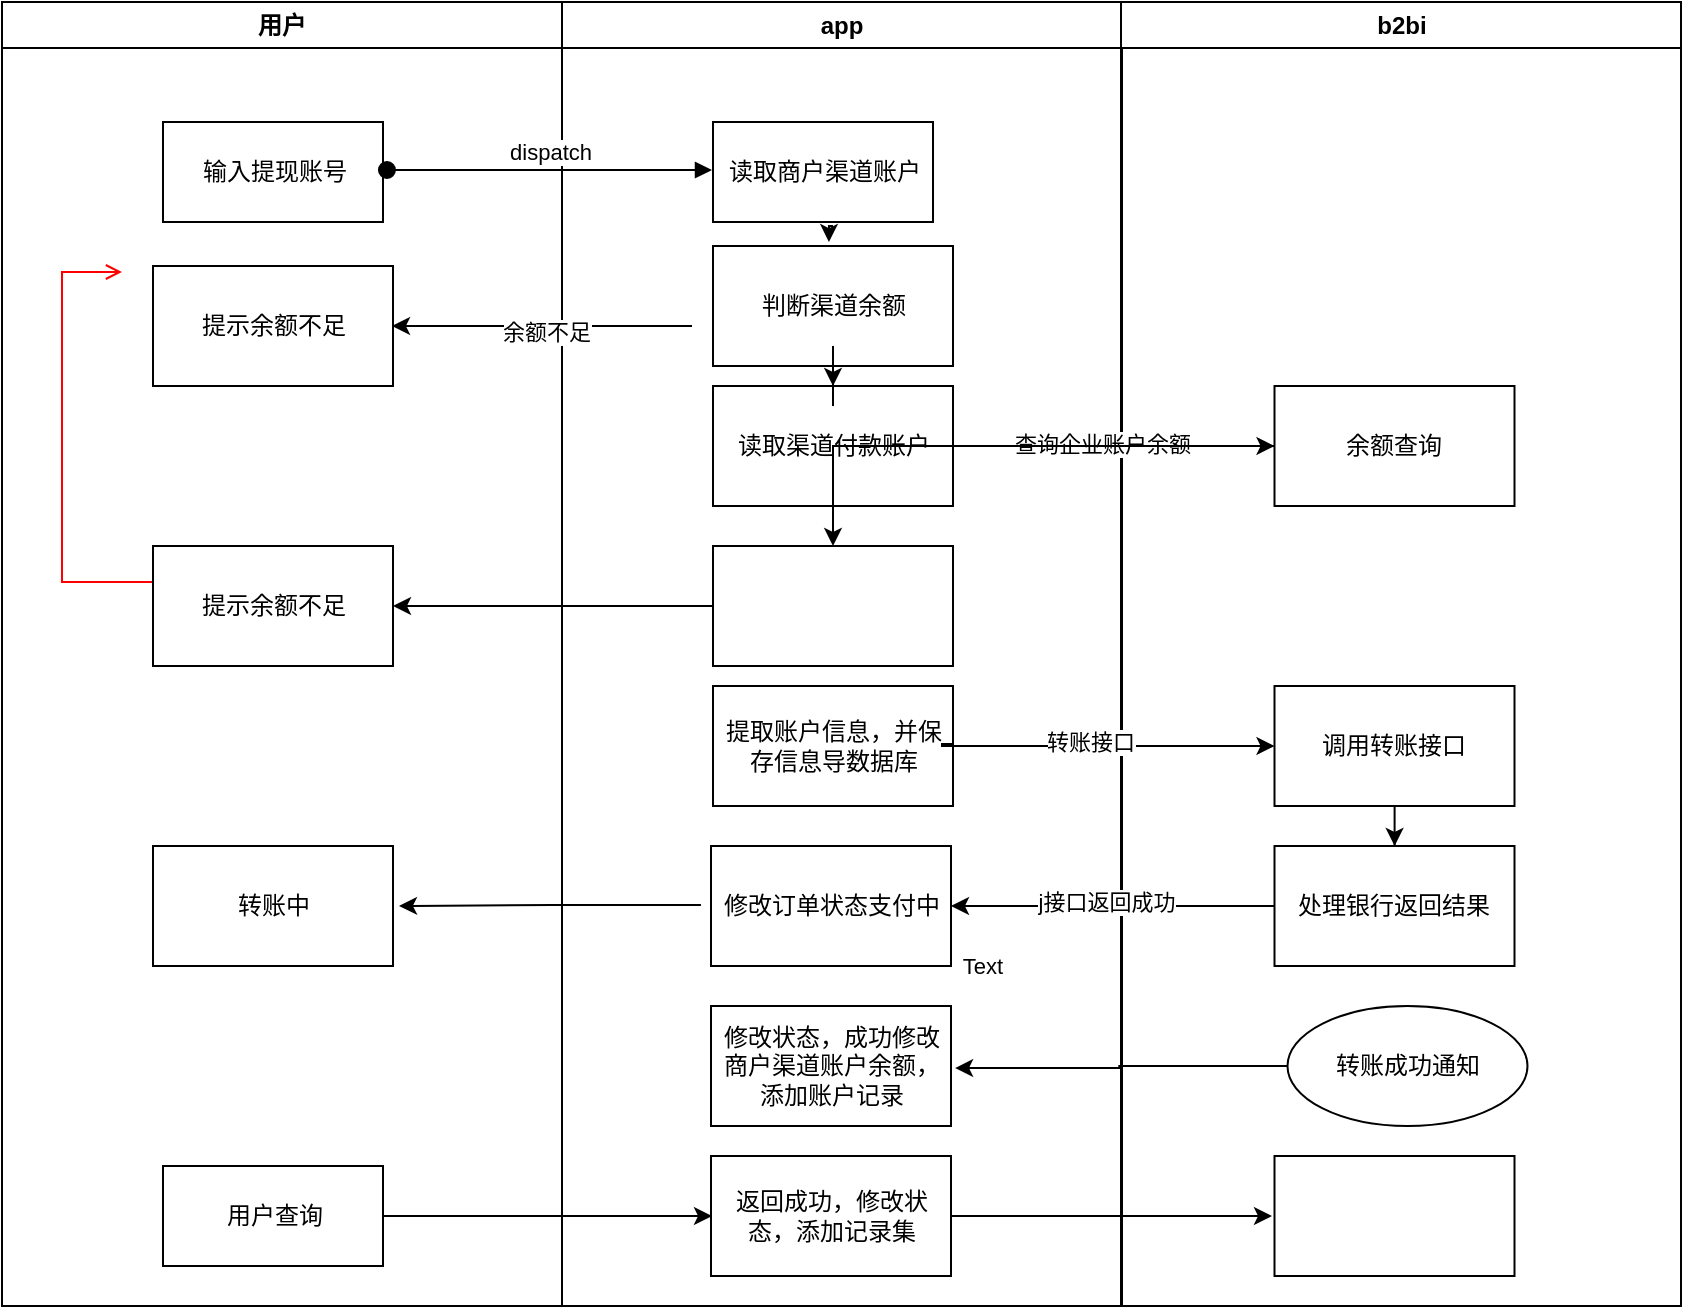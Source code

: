 <mxfile version="20.0.1" type="github">
  <diagram name="Page-1" id="e7e014a7-5840-1c2e-5031-d8a46d1fe8dd">
    <mxGraphModel dx="946" dy="542" grid="1" gridSize="10" guides="1" tooltips="1" connect="1" arrows="1" fold="1" page="1" pageScale="1" pageWidth="1169" pageHeight="826" background="none" math="0" shadow="0">
      <root>
        <mxCell id="0" />
        <mxCell id="1" parent="0" />
        <mxCell id="2" value="用户" style="swimlane;whiteSpace=wrap" parent="1" vertex="1">
          <mxGeometry x="165" y="128" width="280" height="652" as="geometry" />
        </mxCell>
        <mxCell id="12" value="" style="edgeStyle=elbowEdgeStyle;elbow=horizontal;strokeColor=#FF0000;endArrow=open;endFill=1;rounded=0" parent="2" source="10" edge="1">
          <mxGeometry width="100" height="100" relative="1" as="geometry">
            <mxPoint x="160" y="290" as="sourcePoint" />
            <mxPoint x="60" y="135" as="targetPoint" />
            <Array as="points">
              <mxPoint x="30" y="250" />
            </Array>
          </mxGeometry>
        </mxCell>
        <mxCell id="ea94kt_kHYcBvmP7wfDY-41" value="输入提现账号" style="html=1;" vertex="1" parent="2">
          <mxGeometry x="80.5" y="60" width="110" height="50" as="geometry" />
        </mxCell>
        <mxCell id="ea94kt_kHYcBvmP7wfDY-47" value="提示余额不足" style="whiteSpace=wrap;html=1;fillColor=rgb(255, 255, 255);strokeColor=rgb(0, 0, 0);fontColor=rgb(0, 0, 0);" vertex="1" parent="2">
          <mxGeometry x="75.5" y="132" width="120" height="60" as="geometry" />
        </mxCell>
        <mxCell id="ea94kt_kHYcBvmP7wfDY-64" value="转账中" style="whiteSpace=wrap;html=1;fillColor=rgb(255, 255, 255);strokeColor=rgb(0, 0, 0);fontColor=rgb(0, 0, 0);" vertex="1" parent="2">
          <mxGeometry x="75.5" y="422" width="120" height="60" as="geometry" />
        </mxCell>
        <mxCell id="ea94kt_kHYcBvmP7wfDY-74" value="提示余额不足" style="whiteSpace=wrap;html=1;fillColor=rgb(255, 255, 255);strokeColor=rgb(0, 0, 0);fontColor=rgb(0, 0, 0);" vertex="1" parent="2">
          <mxGeometry x="75.5" y="272" width="120" height="60" as="geometry" />
        </mxCell>
        <mxCell id="ea94kt_kHYcBvmP7wfDY-83" value="用户查询" style="html=1;" vertex="1" parent="2">
          <mxGeometry x="80.5" y="582" width="110" height="50" as="geometry" />
        </mxCell>
        <mxCell id="3" value="app" style="swimlane;whiteSpace=wrap" parent="1" vertex="1">
          <mxGeometry x="445" y="128" width="280" height="652" as="geometry">
            <mxRectangle x="444.5" y="128" width="50" height="23" as="alternateBounds" />
          </mxGeometry>
        </mxCell>
        <mxCell id="ea94kt_kHYcBvmP7wfDY-44" value="读取商户渠道账户" style="html=1;" vertex="1" parent="3">
          <mxGeometry x="75.5" y="60" width="110" height="50" as="geometry" />
        </mxCell>
        <mxCell id="ea94kt_kHYcBvmP7wfDY-45" value="判断渠道余额" style="whiteSpace=wrap;html=1;fillColor=rgb(255, 255, 255);strokeColor=rgb(0, 0, 0);fontColor=rgb(0, 0, 0);" vertex="1" parent="3">
          <mxGeometry x="75.5" y="122" width="120" height="60" as="geometry" />
        </mxCell>
        <mxCell id="ea94kt_kHYcBvmP7wfDY-46" value="" style="edgeStyle=orthogonalEdgeStyle;rounded=0;orthogonalLoop=1;jettySize=auto;html=1;entryX=0.483;entryY=-0.033;entryDx=0;entryDy=0;entryPerimeter=0;" edge="1" parent="3" target="ea94kt_kHYcBvmP7wfDY-45">
          <mxGeometry relative="1" as="geometry">
            <mxPoint x="135.5" y="112" as="sourcePoint" />
          </mxGeometry>
        </mxCell>
        <mxCell id="ea94kt_kHYcBvmP7wfDY-50" value="读取渠道付款账户" style="whiteSpace=wrap;html=1;fillColor=rgb(255, 255, 255);strokeColor=rgb(0, 0, 0);fontColor=rgb(0, 0, 0);" vertex="1" parent="3">
          <mxGeometry x="75.5" y="192" width="120" height="60" as="geometry" />
        </mxCell>
        <mxCell id="ea94kt_kHYcBvmP7wfDY-51" value="" style="edgeStyle=orthogonalEdgeStyle;rounded=0;orthogonalLoop=1;jettySize=auto;html=1;" edge="1" parent="3" source="ea94kt_kHYcBvmP7wfDY-45" target="ea94kt_kHYcBvmP7wfDY-50">
          <mxGeometry relative="1" as="geometry" />
        </mxCell>
        <mxCell id="ea94kt_kHYcBvmP7wfDY-52" value="提取账户信息，并保存信息导数据库" style="whiteSpace=wrap;html=1;fillColor=rgb(255, 255, 255);strokeColor=rgb(0, 0, 0);fontColor=rgb(0, 0, 0);" vertex="1" parent="3">
          <mxGeometry x="75.5" y="342" width="120" height="60" as="geometry" />
        </mxCell>
        <mxCell id="ea94kt_kHYcBvmP7wfDY-59" value="修改订单状态支付中" style="whiteSpace=wrap;html=1;fillColor=rgb(255, 255, 255);strokeColor=rgb(0, 0, 0);fontColor=rgb(0, 0, 0);" vertex="1" parent="3">
          <mxGeometry x="74.5" y="422" width="120" height="60" as="geometry" />
        </mxCell>
        <mxCell id="ea94kt_kHYcBvmP7wfDY-67" value="修改状态，成功修改商户渠道账户余额，添加账户记录" style="whiteSpace=wrap;html=1;fillColor=rgb(255, 255, 255);strokeColor=rgb(0, 0, 0);fontColor=rgb(0, 0, 0);" vertex="1" parent="3">
          <mxGeometry x="74.5" y="502" width="120" height="60" as="geometry" />
        </mxCell>
        <mxCell id="ea94kt_kHYcBvmP7wfDY-72" value="" style="whiteSpace=wrap;html=1;fillColor=rgb(255, 255, 255);strokeColor=rgb(0, 0, 0);fontColor=rgb(0, 0, 0);" vertex="1" parent="3">
          <mxGeometry x="75.5" y="272" width="120" height="60" as="geometry" />
        </mxCell>
        <mxCell id="ea94kt_kHYcBvmP7wfDY-84" value="返回成功，修改状态，添加记录集" style="whiteSpace=wrap;html=1;fillColor=rgb(255, 255, 255);strokeColor=rgb(0, 0, 0);fontColor=rgb(0, 0, 0);" vertex="1" parent="3">
          <mxGeometry x="74.5" y="577" width="120" height="60" as="geometry" />
        </mxCell>
        <mxCell id="4" value="b2bi" style="swimlane;whiteSpace=wrap" parent="1" vertex="1">
          <mxGeometry x="724.5" y="128" width="280" height="652" as="geometry" />
        </mxCell>
        <mxCell id="ea94kt_kHYcBvmP7wfDY-54" value="调用转账接口" style="whiteSpace=wrap;html=1;fillColor=rgb(255, 255, 255);strokeColor=rgb(0, 0, 0);fontColor=rgb(0, 0, 0);" vertex="1" parent="4">
          <mxGeometry x="76.75" y="342" width="120" height="60" as="geometry" />
        </mxCell>
        <mxCell id="ea94kt_kHYcBvmP7wfDY-57" value="处理银行返回结果" style="whiteSpace=wrap;html=1;fillColor=rgb(255, 255, 255);strokeColor=rgb(0, 0, 0);fontColor=rgb(0, 0, 0);" vertex="1" parent="4">
          <mxGeometry x="76.75" y="422" width="120" height="60" as="geometry" />
        </mxCell>
        <mxCell id="ea94kt_kHYcBvmP7wfDY-58" value="" style="edgeStyle=orthogonalEdgeStyle;rounded=0;orthogonalLoop=1;jettySize=auto;html=1;" edge="1" parent="4" source="ea94kt_kHYcBvmP7wfDY-54" target="ea94kt_kHYcBvmP7wfDY-57">
          <mxGeometry relative="1" as="geometry" />
        </mxCell>
        <mxCell id="ea94kt_kHYcBvmP7wfDY-69" value="余额查询" style="whiteSpace=wrap;html=1;fillColor=rgb(255, 255, 255);strokeColor=rgb(0, 0, 0);fontColor=rgb(0, 0, 0);" vertex="1" parent="4">
          <mxGeometry x="76.75" y="192" width="120" height="60" as="geometry" />
        </mxCell>
        <mxCell id="ea94kt_kHYcBvmP7wfDY-86" value="" style="whiteSpace=wrap;html=1;fillColor=rgb(255, 255, 255);strokeColor=rgb(0, 0, 0);fontColor=rgb(0, 0, 0);" vertex="1" parent="4">
          <mxGeometry x="76.75" y="577" width="120" height="60" as="geometry" />
        </mxCell>
        <mxCell id="ea94kt_kHYcBvmP7wfDY-43" value="dispatch" style="html=1;verticalAlign=bottom;startArrow=oval;startFill=1;endArrow=block;startSize=8;rounded=0;exitX=1.018;exitY=0.48;exitDx=0;exitDy=0;exitPerimeter=0;" edge="1" parent="1" source="ea94kt_kHYcBvmP7wfDY-41">
          <mxGeometry width="60" relative="1" as="geometry">
            <mxPoint x="570" y="230" as="sourcePoint" />
            <mxPoint x="520" y="212" as="targetPoint" />
          </mxGeometry>
        </mxCell>
        <mxCell id="ea94kt_kHYcBvmP7wfDY-48" value="" style="edgeStyle=orthogonalEdgeStyle;rounded=0;orthogonalLoop=1;jettySize=auto;html=1;" edge="1" parent="1">
          <mxGeometry relative="1" as="geometry">
            <mxPoint x="510" y="290" as="sourcePoint" />
            <mxPoint x="360" y="290" as="targetPoint" />
          </mxGeometry>
        </mxCell>
        <mxCell id="ea94kt_kHYcBvmP7wfDY-49" value="余额不足" style="edgeLabel;html=1;align=center;verticalAlign=middle;resizable=0;points=[];" vertex="1" connectable="0" parent="ea94kt_kHYcBvmP7wfDY-48">
          <mxGeometry x="-0.027" y="3" relative="1" as="geometry">
            <mxPoint as="offset" />
          </mxGeometry>
        </mxCell>
        <mxCell id="ea94kt_kHYcBvmP7wfDY-55" value="" style="edgeStyle=orthogonalEdgeStyle;rounded=0;orthogonalLoop=1;jettySize=auto;html=1;exitX=1;exitY=0.483;exitDx=0;exitDy=0;exitPerimeter=0;" edge="1" parent="1" source="ea94kt_kHYcBvmP7wfDY-52" target="ea94kt_kHYcBvmP7wfDY-54">
          <mxGeometry relative="1" as="geometry">
            <mxPoint x="575" y="430" as="sourcePoint" />
            <mxPoint x="800" y="460" as="targetPoint" />
            <Array as="points">
              <mxPoint x="635" y="499" />
              <mxPoint x="635" y="500" />
            </Array>
          </mxGeometry>
        </mxCell>
        <mxCell id="ea94kt_kHYcBvmP7wfDY-56" value="转账接口" style="edgeLabel;html=1;align=center;verticalAlign=middle;resizable=0;points=[];" vertex="1" connectable="0" parent="ea94kt_kHYcBvmP7wfDY-55">
          <mxGeometry x="-0.067" y="2" relative="1" as="geometry">
            <mxPoint as="offset" />
          </mxGeometry>
        </mxCell>
        <mxCell id="ea94kt_kHYcBvmP7wfDY-60" value="" style="edgeStyle=orthogonalEdgeStyle;rounded=0;orthogonalLoop=1;jettySize=auto;html=1;" edge="1" parent="1" source="ea94kt_kHYcBvmP7wfDY-57" target="ea94kt_kHYcBvmP7wfDY-59">
          <mxGeometry relative="1" as="geometry">
            <mxPoint x="640" y="550" as="targetPoint" />
          </mxGeometry>
        </mxCell>
        <mxCell id="ea94kt_kHYcBvmP7wfDY-61" value="Text" style="edgeLabel;html=1;align=center;verticalAlign=middle;resizable=0;points=[];" vertex="1" connectable="0" parent="ea94kt_kHYcBvmP7wfDY-60">
          <mxGeometry x="0.796" relative="1" as="geometry">
            <mxPoint x="-1" y="30" as="offset" />
          </mxGeometry>
        </mxCell>
        <mxCell id="ea94kt_kHYcBvmP7wfDY-62" value="j接口返回成功" style="edgeLabel;html=1;align=center;verticalAlign=middle;resizable=0;points=[];" vertex="1" connectable="0" parent="ea94kt_kHYcBvmP7wfDY-60">
          <mxGeometry x="0.044" y="-2" relative="1" as="geometry">
            <mxPoint as="offset" />
          </mxGeometry>
        </mxCell>
        <mxCell id="ea94kt_kHYcBvmP7wfDY-65" value="" style="edgeStyle=orthogonalEdgeStyle;rounded=0;orthogonalLoop=1;jettySize=auto;html=1;exitX=-0.042;exitY=0.492;exitDx=0;exitDy=0;exitPerimeter=0;entryX=1.025;entryY=0.5;entryDx=0;entryDy=0;entryPerimeter=0;" edge="1" parent="1" source="ea94kt_kHYcBvmP7wfDY-59" target="ea94kt_kHYcBvmP7wfDY-64">
          <mxGeometry relative="1" as="geometry">
            <mxPoint x="370" y="550" as="targetPoint" />
          </mxGeometry>
        </mxCell>
        <mxCell id="ea94kt_kHYcBvmP7wfDY-68" value="" style="edgeStyle=orthogonalEdgeStyle;rounded=0;orthogonalLoop=1;jettySize=auto;html=1;entryX=1.017;entryY=0.517;entryDx=0;entryDy=0;entryPerimeter=0;" edge="1" parent="1" source="ea94kt_kHYcBvmP7wfDY-66" target="ea94kt_kHYcBvmP7wfDY-67">
          <mxGeometry relative="1" as="geometry">
            <mxPoint x="650" y="630" as="targetPoint" />
          </mxGeometry>
        </mxCell>
        <mxCell id="ea94kt_kHYcBvmP7wfDY-66" value="转账成功通知" style="ellipse;whiteSpace=wrap;html=1;" vertex="1" parent="1">
          <mxGeometry x="807.75" y="630" width="120" height="60" as="geometry" />
        </mxCell>
        <mxCell id="ea94kt_kHYcBvmP7wfDY-70" value="" style="edgeStyle=orthogonalEdgeStyle;rounded=0;orthogonalLoop=1;jettySize=auto;html=1;" edge="1" parent="1" source="ea94kt_kHYcBvmP7wfDY-50" target="ea94kt_kHYcBvmP7wfDY-69">
          <mxGeometry relative="1" as="geometry" />
        </mxCell>
        <mxCell id="ea94kt_kHYcBvmP7wfDY-71" value="查询企业账户余额" style="edgeLabel;html=1;align=center;verticalAlign=middle;resizable=0;points=[];" vertex="1" connectable="0" parent="ea94kt_kHYcBvmP7wfDY-70">
          <mxGeometry x="-0.076" y="1" relative="1" as="geometry">
            <mxPoint as="offset" />
          </mxGeometry>
        </mxCell>
        <mxCell id="ea94kt_kHYcBvmP7wfDY-73" value="" style="edgeStyle=orthogonalEdgeStyle;rounded=0;orthogonalLoop=1;jettySize=auto;html=1;" edge="1" parent="1" source="ea94kt_kHYcBvmP7wfDY-69" target="ea94kt_kHYcBvmP7wfDY-72">
          <mxGeometry relative="1" as="geometry" />
        </mxCell>
        <mxCell id="ea94kt_kHYcBvmP7wfDY-75" value="" style="edgeStyle=orthogonalEdgeStyle;rounded=0;orthogonalLoop=1;jettySize=auto;html=1;" edge="1" parent="1" source="ea94kt_kHYcBvmP7wfDY-72" target="ea94kt_kHYcBvmP7wfDY-74">
          <mxGeometry relative="1" as="geometry">
            <Array as="points">
              <mxPoint x="340" y="420" />
              <mxPoint x="340" y="420" />
            </Array>
          </mxGeometry>
        </mxCell>
        <mxCell id="ea94kt_kHYcBvmP7wfDY-85" value="" style="edgeStyle=orthogonalEdgeStyle;rounded=0;orthogonalLoop=1;jettySize=auto;html=1;" edge="1" parent="1" source="ea94kt_kHYcBvmP7wfDY-83">
          <mxGeometry relative="1" as="geometry">
            <mxPoint x="520" y="735" as="targetPoint" />
          </mxGeometry>
        </mxCell>
        <mxCell id="ea94kt_kHYcBvmP7wfDY-87" value="" style="edgeStyle=orthogonalEdgeStyle;rounded=0;orthogonalLoop=1;jettySize=auto;html=1;exitX=1.004;exitY=0.5;exitDx=0;exitDy=0;exitPerimeter=0;" edge="1" parent="1" source="ea94kt_kHYcBvmP7wfDY-84">
          <mxGeometry relative="1" as="geometry">
            <mxPoint x="800" y="735" as="targetPoint" />
            <Array as="points">
              <mxPoint x="790" y="735" />
              <mxPoint x="790" y="735" />
            </Array>
          </mxGeometry>
        </mxCell>
      </root>
    </mxGraphModel>
  </diagram>
</mxfile>
